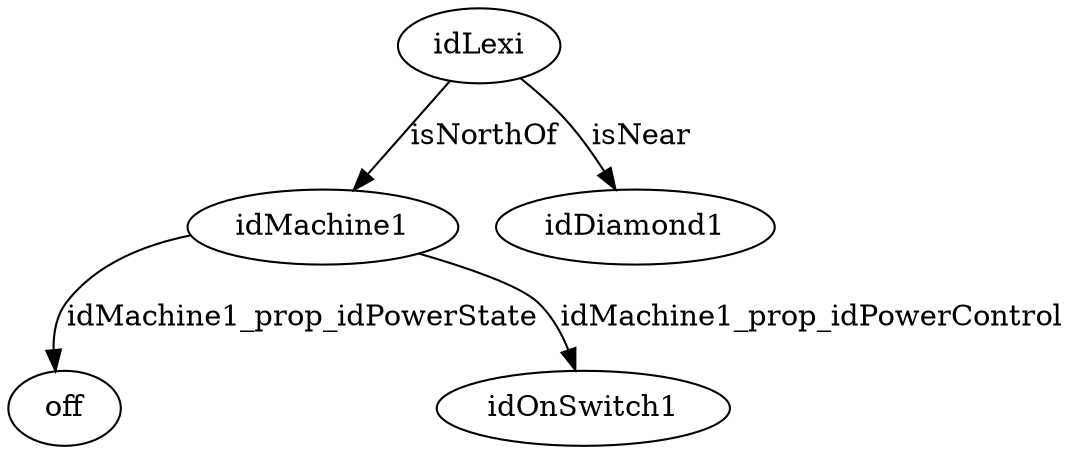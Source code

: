 strict digraph  {
idLexi [node_type=entity_node, root=root];
idMachine1;
off;
idOnSwitch1;
idDiamond1;
idLexi -> idMachine1  [edge_type=relationship, label=isNorthOf];
idLexi -> idDiamond1  [edge_type=relationship, label=isNear];
idMachine1 -> off  [edge_type=property, label=idMachine1_prop_idPowerState];
idMachine1 -> idOnSwitch1  [edge_type=property, label=idMachine1_prop_idPowerControl];
}
